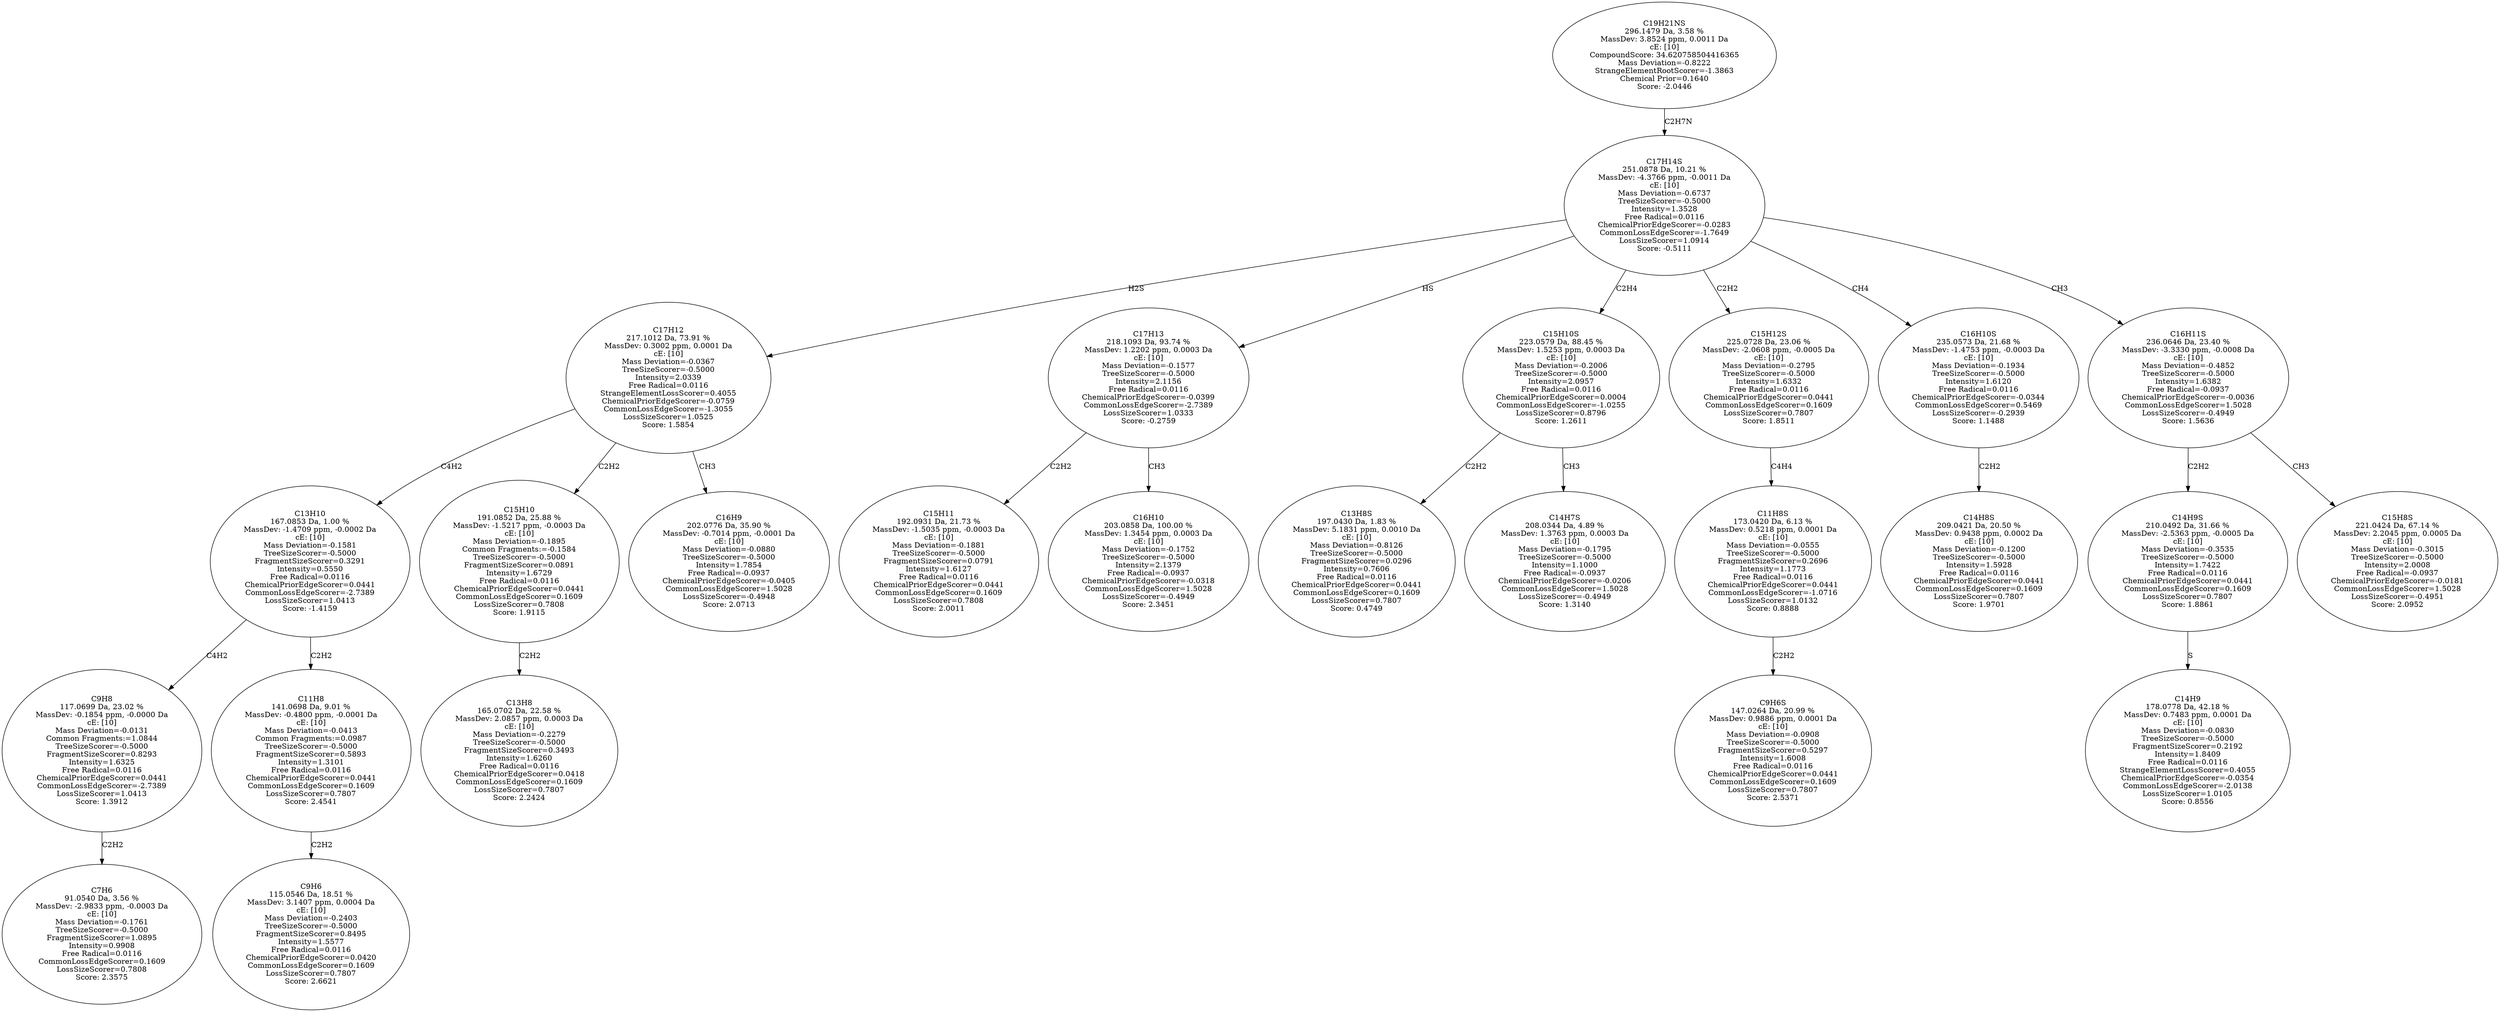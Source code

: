 strict digraph {
v1 [label="C7H6\n91.0540 Da, 3.56 %\nMassDev: -2.9833 ppm, -0.0003 Da\ncE: [10]\nMass Deviation=-0.1761\nTreeSizeScorer=-0.5000\nFragmentSizeScorer=1.0895\nIntensity=0.9908\nFree Radical=0.0116\nCommonLossEdgeScorer=0.1609\nLossSizeScorer=0.7808\nScore: 2.3575"];
v2 [label="C9H8\n117.0699 Da, 23.02 %\nMassDev: -0.1854 ppm, -0.0000 Da\ncE: [10]\nMass Deviation=-0.0131\nCommon Fragments:=1.0844\nTreeSizeScorer=-0.5000\nFragmentSizeScorer=0.8293\nIntensity=1.6325\nFree Radical=0.0116\nChemicalPriorEdgeScorer=0.0441\nCommonLossEdgeScorer=-2.7389\nLossSizeScorer=1.0413\nScore: 1.3912"];
v3 [label="C9H6\n115.0546 Da, 18.51 %\nMassDev: 3.1407 ppm, 0.0004 Da\ncE: [10]\nMass Deviation=-0.2403\nTreeSizeScorer=-0.5000\nFragmentSizeScorer=0.8495\nIntensity=1.5577\nFree Radical=0.0116\nChemicalPriorEdgeScorer=0.0420\nCommonLossEdgeScorer=0.1609\nLossSizeScorer=0.7807\nScore: 2.6621"];
v4 [label="C11H8\n141.0698 Da, 9.01 %\nMassDev: -0.4800 ppm, -0.0001 Da\ncE: [10]\nMass Deviation=-0.0413\nCommon Fragments:=0.0987\nTreeSizeScorer=-0.5000\nFragmentSizeScorer=0.5893\nIntensity=1.3101\nFree Radical=0.0116\nChemicalPriorEdgeScorer=0.0441\nCommonLossEdgeScorer=0.1609\nLossSizeScorer=0.7807\nScore: 2.4541"];
v5 [label="C13H10\n167.0853 Da, 1.00 %\nMassDev: -1.4709 ppm, -0.0002 Da\ncE: [10]\nMass Deviation=-0.1581\nTreeSizeScorer=-0.5000\nFragmentSizeScorer=0.3291\nIntensity=0.5550\nFree Radical=0.0116\nChemicalPriorEdgeScorer=0.0441\nCommonLossEdgeScorer=-2.7389\nLossSizeScorer=1.0413\nScore: -1.4159"];
v6 [label="C13H8\n165.0702 Da, 22.58 %\nMassDev: 2.0857 ppm, 0.0003 Da\ncE: [10]\nMass Deviation=-0.2279\nTreeSizeScorer=-0.5000\nFragmentSizeScorer=0.3493\nIntensity=1.6260\nFree Radical=0.0116\nChemicalPriorEdgeScorer=0.0418\nCommonLossEdgeScorer=0.1609\nLossSizeScorer=0.7807\nScore: 2.2424"];
v7 [label="C15H10\n191.0852 Da, 25.88 %\nMassDev: -1.5217 ppm, -0.0003 Da\ncE: [10]\nMass Deviation=-0.1895\nCommon Fragments:=-0.1584\nTreeSizeScorer=-0.5000\nFragmentSizeScorer=0.0891\nIntensity=1.6729\nFree Radical=0.0116\nChemicalPriorEdgeScorer=0.0441\nCommonLossEdgeScorer=0.1609\nLossSizeScorer=0.7808\nScore: 1.9115"];
v8 [label="C16H9\n202.0776 Da, 35.90 %\nMassDev: -0.7014 ppm, -0.0001 Da\ncE: [10]\nMass Deviation=-0.0880\nTreeSizeScorer=-0.5000\nIntensity=1.7854\nFree Radical=-0.0937\nChemicalPriorEdgeScorer=-0.0405\nCommonLossEdgeScorer=1.5028\nLossSizeScorer=-0.4948\nScore: 2.0713"];
v9 [label="C17H12\n217.1012 Da, 73.91 %\nMassDev: 0.3002 ppm, 0.0001 Da\ncE: [10]\nMass Deviation=-0.0367\nTreeSizeScorer=-0.5000\nIntensity=2.0339\nFree Radical=0.0116\nStrangeElementLossScorer=0.4055\nChemicalPriorEdgeScorer=-0.0759\nCommonLossEdgeScorer=-1.3055\nLossSizeScorer=1.0525\nScore: 1.5854"];
v10 [label="C15H11\n192.0931 Da, 21.73 %\nMassDev: -1.5035 ppm, -0.0003 Da\ncE: [10]\nMass Deviation=-0.1881\nTreeSizeScorer=-0.5000\nFragmentSizeScorer=0.0791\nIntensity=1.6127\nFree Radical=0.0116\nChemicalPriorEdgeScorer=0.0441\nCommonLossEdgeScorer=0.1609\nLossSizeScorer=0.7808\nScore: 2.0011"];
v11 [label="C16H10\n203.0858 Da, 100.00 %\nMassDev: 1.3454 ppm, 0.0003 Da\ncE: [10]\nMass Deviation=-0.1752\nTreeSizeScorer=-0.5000\nIntensity=2.1379\nFree Radical=-0.0937\nChemicalPriorEdgeScorer=-0.0318\nCommonLossEdgeScorer=1.5028\nLossSizeScorer=-0.4949\nScore: 2.3451"];
v12 [label="C17H13\n218.1093 Da, 93.74 %\nMassDev: 1.2202 ppm, 0.0003 Da\ncE: [10]\nMass Deviation=-0.1577\nTreeSizeScorer=-0.5000\nIntensity=2.1156\nFree Radical=0.0116\nChemicalPriorEdgeScorer=-0.0399\nCommonLossEdgeScorer=-2.7389\nLossSizeScorer=1.0333\nScore: -0.2759"];
v13 [label="C13H8S\n197.0430 Da, 1.83 %\nMassDev: 5.1831 ppm, 0.0010 Da\ncE: [10]\nMass Deviation=-0.8126\nTreeSizeScorer=-0.5000\nFragmentSizeScorer=0.0296\nIntensity=0.7606\nFree Radical=0.0116\nChemicalPriorEdgeScorer=0.0441\nCommonLossEdgeScorer=0.1609\nLossSizeScorer=0.7807\nScore: 0.4749"];
v14 [label="C14H7S\n208.0344 Da, 4.89 %\nMassDev: 1.3763 ppm, 0.0003 Da\ncE: [10]\nMass Deviation=-0.1795\nTreeSizeScorer=-0.5000\nIntensity=1.1000\nFree Radical=-0.0937\nChemicalPriorEdgeScorer=-0.0206\nCommonLossEdgeScorer=1.5028\nLossSizeScorer=-0.4949\nScore: 1.3140"];
v15 [label="C15H10S\n223.0579 Da, 88.45 %\nMassDev: 1.5253 ppm, 0.0003 Da\ncE: [10]\nMass Deviation=-0.2006\nTreeSizeScorer=-0.5000\nIntensity=2.0957\nFree Radical=0.0116\nChemicalPriorEdgeScorer=0.0004\nCommonLossEdgeScorer=-1.0255\nLossSizeScorer=0.8796\nScore: 1.2611"];
v16 [label="C9H6S\n147.0264 Da, 20.99 %\nMassDev: 0.9886 ppm, 0.0001 Da\ncE: [10]\nMass Deviation=-0.0908\nTreeSizeScorer=-0.5000\nFragmentSizeScorer=0.5297\nIntensity=1.6008\nFree Radical=0.0116\nChemicalPriorEdgeScorer=0.0441\nCommonLossEdgeScorer=0.1609\nLossSizeScorer=0.7807\nScore: 2.5371"];
v17 [label="C11H8S\n173.0420 Da, 6.13 %\nMassDev: 0.5218 ppm, 0.0001 Da\ncE: [10]\nMass Deviation=-0.0555\nTreeSizeScorer=-0.5000\nFragmentSizeScorer=0.2696\nIntensity=1.1773\nFree Radical=0.0116\nChemicalPriorEdgeScorer=0.0441\nCommonLossEdgeScorer=-1.0716\nLossSizeScorer=1.0132\nScore: 0.8888"];
v18 [label="C15H12S\n225.0728 Da, 23.06 %\nMassDev: -2.0608 ppm, -0.0005 Da\ncE: [10]\nMass Deviation=-0.2795\nTreeSizeScorer=-0.5000\nIntensity=1.6332\nFree Radical=0.0116\nChemicalPriorEdgeScorer=0.0441\nCommonLossEdgeScorer=0.1609\nLossSizeScorer=0.7807\nScore: 1.8511"];
v19 [label="C14H8S\n209.0421 Da, 20.50 %\nMassDev: 0.9438 ppm, 0.0002 Da\ncE: [10]\nMass Deviation=-0.1200\nTreeSizeScorer=-0.5000\nIntensity=1.5928\nFree Radical=0.0116\nChemicalPriorEdgeScorer=0.0441\nCommonLossEdgeScorer=0.1609\nLossSizeScorer=0.7807\nScore: 1.9701"];
v20 [label="C16H10S\n235.0573 Da, 21.68 %\nMassDev: -1.4753 ppm, -0.0003 Da\ncE: [10]\nMass Deviation=-0.1934\nTreeSizeScorer=-0.5000\nIntensity=1.6120\nFree Radical=0.0116\nChemicalPriorEdgeScorer=-0.0344\nCommonLossEdgeScorer=0.5469\nLossSizeScorer=-0.2939\nScore: 1.1488"];
v21 [label="C14H9\n178.0778 Da, 42.18 %\nMassDev: 0.7483 ppm, 0.0001 Da\ncE: [10]\nMass Deviation=-0.0830\nTreeSizeScorer=-0.5000\nFragmentSizeScorer=0.2192\nIntensity=1.8409\nFree Radical=0.0116\nStrangeElementLossScorer=0.4055\nChemicalPriorEdgeScorer=-0.0354\nCommonLossEdgeScorer=-2.0138\nLossSizeScorer=1.0105\nScore: 0.8556"];
v22 [label="C14H9S\n210.0492 Da, 31.66 %\nMassDev: -2.5363 ppm, -0.0005 Da\ncE: [10]\nMass Deviation=-0.3535\nTreeSizeScorer=-0.5000\nIntensity=1.7422\nFree Radical=0.0116\nChemicalPriorEdgeScorer=0.0441\nCommonLossEdgeScorer=0.1609\nLossSizeScorer=0.7807\nScore: 1.8861"];
v23 [label="C15H8S\n221.0424 Da, 67.14 %\nMassDev: 2.2045 ppm, 0.0005 Da\ncE: [10]\nMass Deviation=-0.3015\nTreeSizeScorer=-0.5000\nIntensity=2.0008\nFree Radical=-0.0937\nChemicalPriorEdgeScorer=-0.0181\nCommonLossEdgeScorer=1.5028\nLossSizeScorer=-0.4951\nScore: 2.0952"];
v24 [label="C16H11S\n236.0646 Da, 23.40 %\nMassDev: -3.3330 ppm, -0.0008 Da\ncE: [10]\nMass Deviation=-0.4852\nTreeSizeScorer=-0.5000\nIntensity=1.6382\nFree Radical=-0.0937\nChemicalPriorEdgeScorer=-0.0036\nCommonLossEdgeScorer=1.5028\nLossSizeScorer=-0.4949\nScore: 1.5636"];
v25 [label="C17H14S\n251.0878 Da, 10.21 %\nMassDev: -4.3766 ppm, -0.0011 Da\ncE: [10]\nMass Deviation=-0.6737\nTreeSizeScorer=-0.5000\nIntensity=1.3528\nFree Radical=0.0116\nChemicalPriorEdgeScorer=-0.0283\nCommonLossEdgeScorer=-1.7649\nLossSizeScorer=1.0914\nScore: -0.5111"];
v26 [label="C19H21NS\n296.1479 Da, 3.58 %\nMassDev: 3.8524 ppm, 0.0011 Da\ncE: [10]\nCompoundScore: 34.620758504416365\nMass Deviation=-0.8222\nStrangeElementRootScorer=-1.3863\nChemical Prior=0.1640\nScore: -2.0446"];
v2 -> v1 [label="C2H2"];
v5 -> v2 [label="C4H2"];
v4 -> v3 [label="C2H2"];
v5 -> v4 [label="C2H2"];
v9 -> v5 [label="C4H2"];
v7 -> v6 [label="C2H2"];
v9 -> v7 [label="C2H2"];
v9 -> v8 [label="CH3"];
v25 -> v9 [label="H2S"];
v12 -> v10 [label="C2H2"];
v12 -> v11 [label="CH3"];
v25 -> v12 [label="HS"];
v15 -> v13 [label="C2H2"];
v15 -> v14 [label="CH3"];
v25 -> v15 [label="C2H4"];
v17 -> v16 [label="C2H2"];
v18 -> v17 [label="C4H4"];
v25 -> v18 [label="C2H2"];
v20 -> v19 [label="C2H2"];
v25 -> v20 [label="CH4"];
v22 -> v21 [label="S"];
v24 -> v22 [label="C2H2"];
v24 -> v23 [label="CH3"];
v25 -> v24 [label="CH3"];
v26 -> v25 [label="C2H7N"];
}